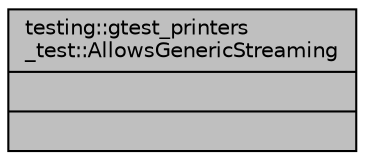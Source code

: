 digraph "testing::gtest_printers_test::AllowsGenericStreaming"
{
 // LATEX_PDF_SIZE
  bgcolor="transparent";
  edge [fontname="Helvetica",fontsize="10",labelfontname="Helvetica",labelfontsize="10"];
  node [fontname="Helvetica",fontsize="10",shape=record];
  Node1 [label="{testing::gtest_printers\l_test::AllowsGenericStreaming\n||}",height=0.2,width=0.4,color="black", fillcolor="grey75", style="filled", fontcolor="black",tooltip=" "];
}
